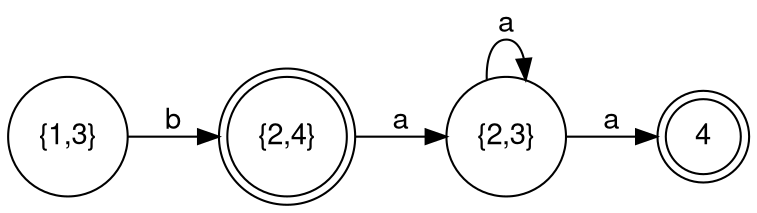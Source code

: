 digraph dfa2 {
	fontname="Helvetica,Arial,sans-serif"
	node [fontname="Helvetica,Arial,sans-serif"]
	edge [fontname="Helvetica,Arial,sans-serif"]
	rankdir=LR;
	node [shape = doublecircle]; 4;"{2,4}"
	node [shape = circle];
	"{1,3}" -> "{2,4}" [label = "b"];
	"{2,4}" ->"{2,3}" [label = "a"];
	"{2,3}" -> "{2,3}" [label = "a"];
	"{2,3}" -> 4 [label = "a"];
}
